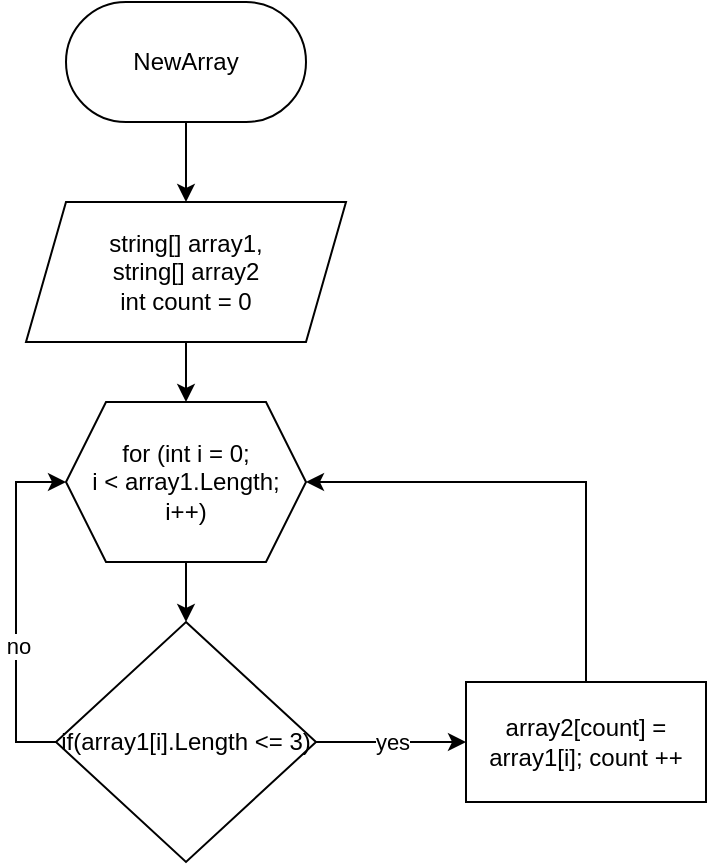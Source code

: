 <mxfile version="20.3.0" type="device" pages="2"><diagram id="XDv27GifP6miqdL0H5u1" name="Задание 1"><mxGraphModel dx="1106" dy="997" grid="1" gridSize="10" guides="1" tooltips="1" connect="1" arrows="1" fold="1" page="1" pageScale="1" pageWidth="827" pageHeight="1169" math="0" shadow="0"><root><mxCell id="0"/><mxCell id="1" parent="0"/><mxCell id="rdt0AFYPX-6OZ-MFfFrP-2" style="edgeStyle=orthogonalEdgeStyle;rounded=0;orthogonalLoop=1;jettySize=auto;html=1;exitX=0.5;exitY=1;exitDx=0;exitDy=0;" parent="1" source="rdt0AFYPX-6OZ-MFfFrP-1" target="rdt0AFYPX-6OZ-MFfFrP-3" edge="1"><mxGeometry relative="1" as="geometry"><mxPoint x="390" y="130" as="targetPoint"/></mxGeometry></mxCell><mxCell id="rdt0AFYPX-6OZ-MFfFrP-1" value="NewArray" style="rounded=1;whiteSpace=wrap;html=1;arcSize=50;" parent="1" vertex="1"><mxGeometry x="330" y="30" width="120" height="60" as="geometry"/></mxCell><mxCell id="rdt0AFYPX-6OZ-MFfFrP-5" style="edgeStyle=orthogonalEdgeStyle;rounded=0;orthogonalLoop=1;jettySize=auto;html=1;exitX=0.5;exitY=1;exitDx=0;exitDy=0;entryX=0.5;entryY=0;entryDx=0;entryDy=0;" parent="1" source="rdt0AFYPX-6OZ-MFfFrP-3" edge="1"><mxGeometry relative="1" as="geometry"><mxPoint x="390" y="230" as="targetPoint"/></mxGeometry></mxCell><mxCell id="rdt0AFYPX-6OZ-MFfFrP-3" value="string[] array1,&lt;br&gt;string[] array2&lt;br&gt;int count = 0" style="shape=parallelogram;perimeter=parallelogramPerimeter;whiteSpace=wrap;html=1;fixedSize=1;" parent="1" vertex="1"><mxGeometry x="310" y="130" width="160" height="70" as="geometry"/></mxCell><mxCell id="Q6iq4QpyvLfXYx2u97KE-2" style="edgeStyle=orthogonalEdgeStyle;rounded=0;orthogonalLoop=1;jettySize=auto;html=1;exitX=0.5;exitY=1;exitDx=0;exitDy=0;" edge="1" parent="1" source="Q6iq4QpyvLfXYx2u97KE-1" target="Q6iq4QpyvLfXYx2u97KE-3"><mxGeometry relative="1" as="geometry"><mxPoint x="390" y="370" as="targetPoint"/></mxGeometry></mxCell><mxCell id="Q6iq4QpyvLfXYx2u97KE-1" value="for (int i = 0;&lt;br&gt;i &amp;lt; array1.Length;&lt;br&gt;i++)" style="shape=hexagon;perimeter=hexagonPerimeter2;whiteSpace=wrap;html=1;fixedSize=1;" vertex="1" parent="1"><mxGeometry x="330" y="230" width="120" height="80" as="geometry"/></mxCell><mxCell id="Q6iq4QpyvLfXYx2u97KE-5" style="edgeStyle=orthogonalEdgeStyle;rounded=0;orthogonalLoop=1;jettySize=auto;html=1;exitX=0;exitY=0.5;exitDx=0;exitDy=0;entryX=0;entryY=0.5;entryDx=0;entryDy=0;" edge="1" parent="1" source="Q6iq4QpyvLfXYx2u97KE-3" target="Q6iq4QpyvLfXYx2u97KE-1"><mxGeometry relative="1" as="geometry"/></mxCell><mxCell id="Q6iq4QpyvLfXYx2u97KE-6" value="no" style="edgeLabel;html=1;align=center;verticalAlign=middle;resizable=0;points=[];" vertex="1" connectable="0" parent="Q6iq4QpyvLfXYx2u97KE-5"><mxGeometry x="-0.206" y="-1" relative="1" as="geometry"><mxPoint y="1" as="offset"/></mxGeometry></mxCell><mxCell id="Q6iq4QpyvLfXYx2u97KE-7" style="edgeStyle=orthogonalEdgeStyle;rounded=0;orthogonalLoop=1;jettySize=auto;html=1;exitX=1;exitY=0.5;exitDx=0;exitDy=0;" edge="1" parent="1" source="Q6iq4QpyvLfXYx2u97KE-3" target="Q6iq4QpyvLfXYx2u97KE-8"><mxGeometry relative="1" as="geometry"><mxPoint x="520" y="480" as="targetPoint"/></mxGeometry></mxCell><mxCell id="Q6iq4QpyvLfXYx2u97KE-9" value="yes" style="edgeLabel;html=1;align=center;verticalAlign=middle;resizable=0;points=[];" vertex="1" connectable="0" parent="Q6iq4QpyvLfXYx2u97KE-7"><mxGeometry x="0.013" y="1" relative="1" as="geometry"><mxPoint y="1" as="offset"/></mxGeometry></mxCell><mxCell id="Q6iq4QpyvLfXYx2u97KE-3" value="if(array1[i].Length &amp;lt;= 3)" style="rhombus;whiteSpace=wrap;html=1;" vertex="1" parent="1"><mxGeometry x="325" y="340" width="130" height="120" as="geometry"/></mxCell><mxCell id="Q6iq4QpyvLfXYx2u97KE-10" style="edgeStyle=orthogonalEdgeStyle;rounded=0;orthogonalLoop=1;jettySize=auto;html=1;exitX=0.5;exitY=0;exitDx=0;exitDy=0;entryX=1;entryY=0.5;entryDx=0;entryDy=0;" edge="1" parent="1" source="Q6iq4QpyvLfXYx2u97KE-8" target="Q6iq4QpyvLfXYx2u97KE-1"><mxGeometry relative="1" as="geometry"/></mxCell><mxCell id="Q6iq4QpyvLfXYx2u97KE-8" value="array2[count] = array1[i]; count ++" style="rounded=0;whiteSpace=wrap;html=1;" vertex="1" parent="1"><mxGeometry x="530" y="370" width="120" height="60" as="geometry"/></mxCell></root></mxGraphModel></diagram><diagram id="YPjdVgnPMFsmp6gsB6BU" name="Задание 2"><mxGraphModel dx="1106" dy="997" grid="1" gridSize="10" guides="1" tooltips="1" connect="1" arrows="1" fold="1" page="1" pageScale="1" pageWidth="827" pageHeight="1169" math="0" shadow="0"><root><mxCell id="0"/><mxCell id="1" parent="0"/><mxCell id="whjbfSGq-UCVT33gXiJX-1" style="edgeStyle=orthogonalEdgeStyle;rounded=0;orthogonalLoop=1;jettySize=auto;html=1;exitX=0.5;exitY=1;exitDx=0;exitDy=0;" edge="1" parent="1" source="whjbfSGq-UCVT33gXiJX-2" target="whjbfSGq-UCVT33gXiJX-4"><mxGeometry relative="1" as="geometry"><mxPoint x="390" y="130" as="targetPoint"/></mxGeometry></mxCell><mxCell id="whjbfSGq-UCVT33gXiJX-2" value="Start" style="rounded=1;whiteSpace=wrap;html=1;arcSize=50;" vertex="1" parent="1"><mxGeometry x="330" y="30" width="120" height="60" as="geometry"/></mxCell><mxCell id="whjbfSGq-UCVT33gXiJX-3" style="edgeStyle=orthogonalEdgeStyle;rounded=0;orthogonalLoop=1;jettySize=auto;html=1;exitX=0.5;exitY=1;exitDx=0;exitDy=0;entryX=0.5;entryY=0;entryDx=0;entryDy=0;" edge="1" parent="1" source="whjbfSGq-UCVT33gXiJX-4"><mxGeometry relative="1" as="geometry"><mxPoint x="390" y="230" as="targetPoint"/></mxGeometry></mxCell><mxCell id="whjbfSGq-UCVT33gXiJX-4" value="num&lt;br&gt;size = num_length" style="shape=parallelogram;perimeter=parallelogramPerimeter;whiteSpace=wrap;html=1;fixedSize=1;" vertex="1" parent="1"><mxGeometry x="310" y="130" width="160" height="70" as="geometry"/></mxCell><mxCell id="whjbfSGq-UCVT33gXiJX-5" style="edgeStyle=orthogonalEdgeStyle;rounded=0;orthogonalLoop=1;jettySize=auto;html=1;exitX=0.5;exitY=1;exitDx=0;exitDy=0;entryX=0.5;entryY=0;entryDx=0;entryDy=0;" edge="1" parent="1" source="whjbfSGq-UCVT33gXiJX-6"><mxGeometry relative="1" as="geometry"><mxPoint x="390" y="320" as="targetPoint"/></mxGeometry></mxCell><mxCell id="whjbfSGq-UCVT33gXiJX-6" value="index = 0" style="rounded=0;whiteSpace=wrap;html=1;" vertex="1" parent="1"><mxGeometry x="330" y="230" width="120" height="60" as="geometry"/></mxCell><mxCell id="0DT-ZuQ2FcPaZheIYMwB-1" style="edgeStyle=orthogonalEdgeStyle;rounded=0;orthogonalLoop=1;jettySize=auto;html=1;exitX=1;exitY=0.5;exitDx=0;exitDy=0;" edge="1" parent="1" source="7qprChBANiLbbjAEJ46F-1"><mxGeometry relative="1" as="geometry"><mxPoint x="550" y="395" as="targetPoint"/></mxGeometry></mxCell><mxCell id="IFWo9Tdt38XegYTiHwm2-6" value="yes" style="edgeStyle=orthogonalEdgeStyle;rounded=0;orthogonalLoop=1;jettySize=auto;html=1;exitX=0.5;exitY=1;exitDx=0;exitDy=0;" edge="1" parent="1" source="7qprChBANiLbbjAEJ46F-1" target="IFWo9Tdt38XegYTiHwm2-7"><mxGeometry relative="1" as="geometry"><mxPoint x="390" y="560" as="targetPoint"/></mxGeometry></mxCell><mxCell id="7qprChBANiLbbjAEJ46F-1" value="index &amp;lt; size" style="rhombus;whiteSpace=wrap;html=1;" vertex="1" parent="1"><mxGeometry x="320" y="320" width="140" height="150" as="geometry"/></mxCell><mxCell id="IFWo9Tdt38XegYTiHwm2-1" style="edgeStyle=orthogonalEdgeStyle;rounded=0;orthogonalLoop=1;jettySize=auto;html=1;exitX=1;exitY=0.5;exitDx=0;exitDy=0;entryX=0;entryY=0.5;entryDx=0;entryDy=0;" edge="1" parent="1" target="IFWo9Tdt38XegYTiHwm2-4"><mxGeometry relative="1" as="geometry"><mxPoint x="460" y="395" as="sourcePoint"/></mxGeometry></mxCell><mxCell id="IFWo9Tdt38XegYTiHwm2-2" value="no" style="edgeLabel;html=1;align=center;verticalAlign=middle;resizable=0;points=[];" vertex="1" connectable="0" parent="IFWo9Tdt38XegYTiHwm2-1"><mxGeometry x="-0.086" y="1" relative="1" as="geometry"><mxPoint y="1" as="offset"/></mxGeometry></mxCell><mxCell id="IFWo9Tdt38XegYTiHwm2-3" style="edgeStyle=orthogonalEdgeStyle;rounded=0;orthogonalLoop=1;jettySize=auto;html=1;exitX=1;exitY=0.5;exitDx=0;exitDy=0;" edge="1" parent="1" source="IFWo9Tdt38XegYTiHwm2-4" target="IFWo9Tdt38XegYTiHwm2-5"><mxGeometry relative="1" as="geometry"/></mxCell><mxCell id="IFWo9Tdt38XegYTiHwm2-4" value="reverse" style="shape=document;whiteSpace=wrap;html=1;boundedLbl=1;size=0.375;" vertex="1" parent="1"><mxGeometry x="530" y="355" width="120" height="80" as="geometry"/></mxCell><mxCell id="IFWo9Tdt38XegYTiHwm2-5" value="End" style="rounded=1;whiteSpace=wrap;html=1;arcSize=50;" vertex="1" parent="1"><mxGeometry x="680" y="365" width="120" height="60" as="geometry"/></mxCell><mxCell id="eOxb7P_CLoibh1wNYpkf-2" style="edgeStyle=orthogonalEdgeStyle;rounded=0;orthogonalLoop=1;jettySize=auto;html=1;exitX=0;exitY=0.5;exitDx=0;exitDy=0;entryX=0.5;entryY=1;entryDx=0;entryDy=0;" edge="1" parent="1" source="IFWo9Tdt38XegYTiHwm2-7" target="eOxb7P_CLoibh1wNYpkf-1"><mxGeometry relative="1" as="geometry"/></mxCell><mxCell id="IFWo9Tdt38XegYTiHwm2-7" value="temp = num[index]&lt;br&gt;num[index] = num [size - 1 - index]&lt;br&gt;num [size-1-index] = temp" style="rounded=0;whiteSpace=wrap;html=1;" vertex="1" parent="1"><mxGeometry x="295" y="530" width="190" height="80" as="geometry"/></mxCell><mxCell id="eOxb7P_CLoibh1wNYpkf-3" style="edgeStyle=orthogonalEdgeStyle;rounded=0;orthogonalLoop=1;jettySize=auto;html=1;exitX=1;exitY=0.5;exitDx=0;exitDy=0;entryX=0;entryY=0.5;entryDx=0;entryDy=0;" edge="1" parent="1" source="eOxb7P_CLoibh1wNYpkf-1" target="7qprChBANiLbbjAEJ46F-1"><mxGeometry relative="1" as="geometry"/></mxCell><mxCell id="eOxb7P_CLoibh1wNYpkf-1" value="index = index + 1" style="rounded=0;whiteSpace=wrap;html=1;" vertex="1" parent="1"><mxGeometry x="100" y="365" width="120" height="60" as="geometry"/></mxCell></root></mxGraphModel></diagram></mxfile>